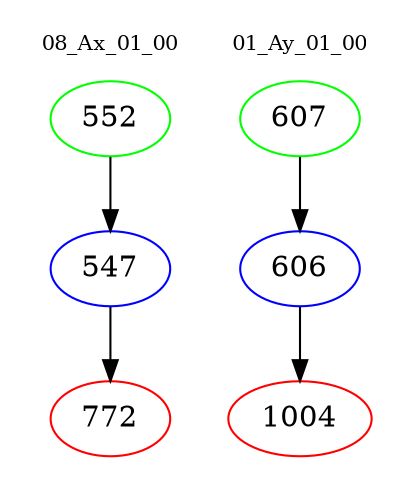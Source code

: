 digraph{
subgraph cluster_0 {
color = white
label = "08_Ax_01_00";
fontsize=10;
T0_552 [label="552", color="green"]
T0_552 -> T0_547 [color="black"]
T0_547 [label="547", color="blue"]
T0_547 -> T0_772 [color="black"]
T0_772 [label="772", color="red"]
}
subgraph cluster_1 {
color = white
label = "01_Ay_01_00";
fontsize=10;
T1_607 [label="607", color="green"]
T1_607 -> T1_606 [color="black"]
T1_606 [label="606", color="blue"]
T1_606 -> T1_1004 [color="black"]
T1_1004 [label="1004", color="red"]
}
}
